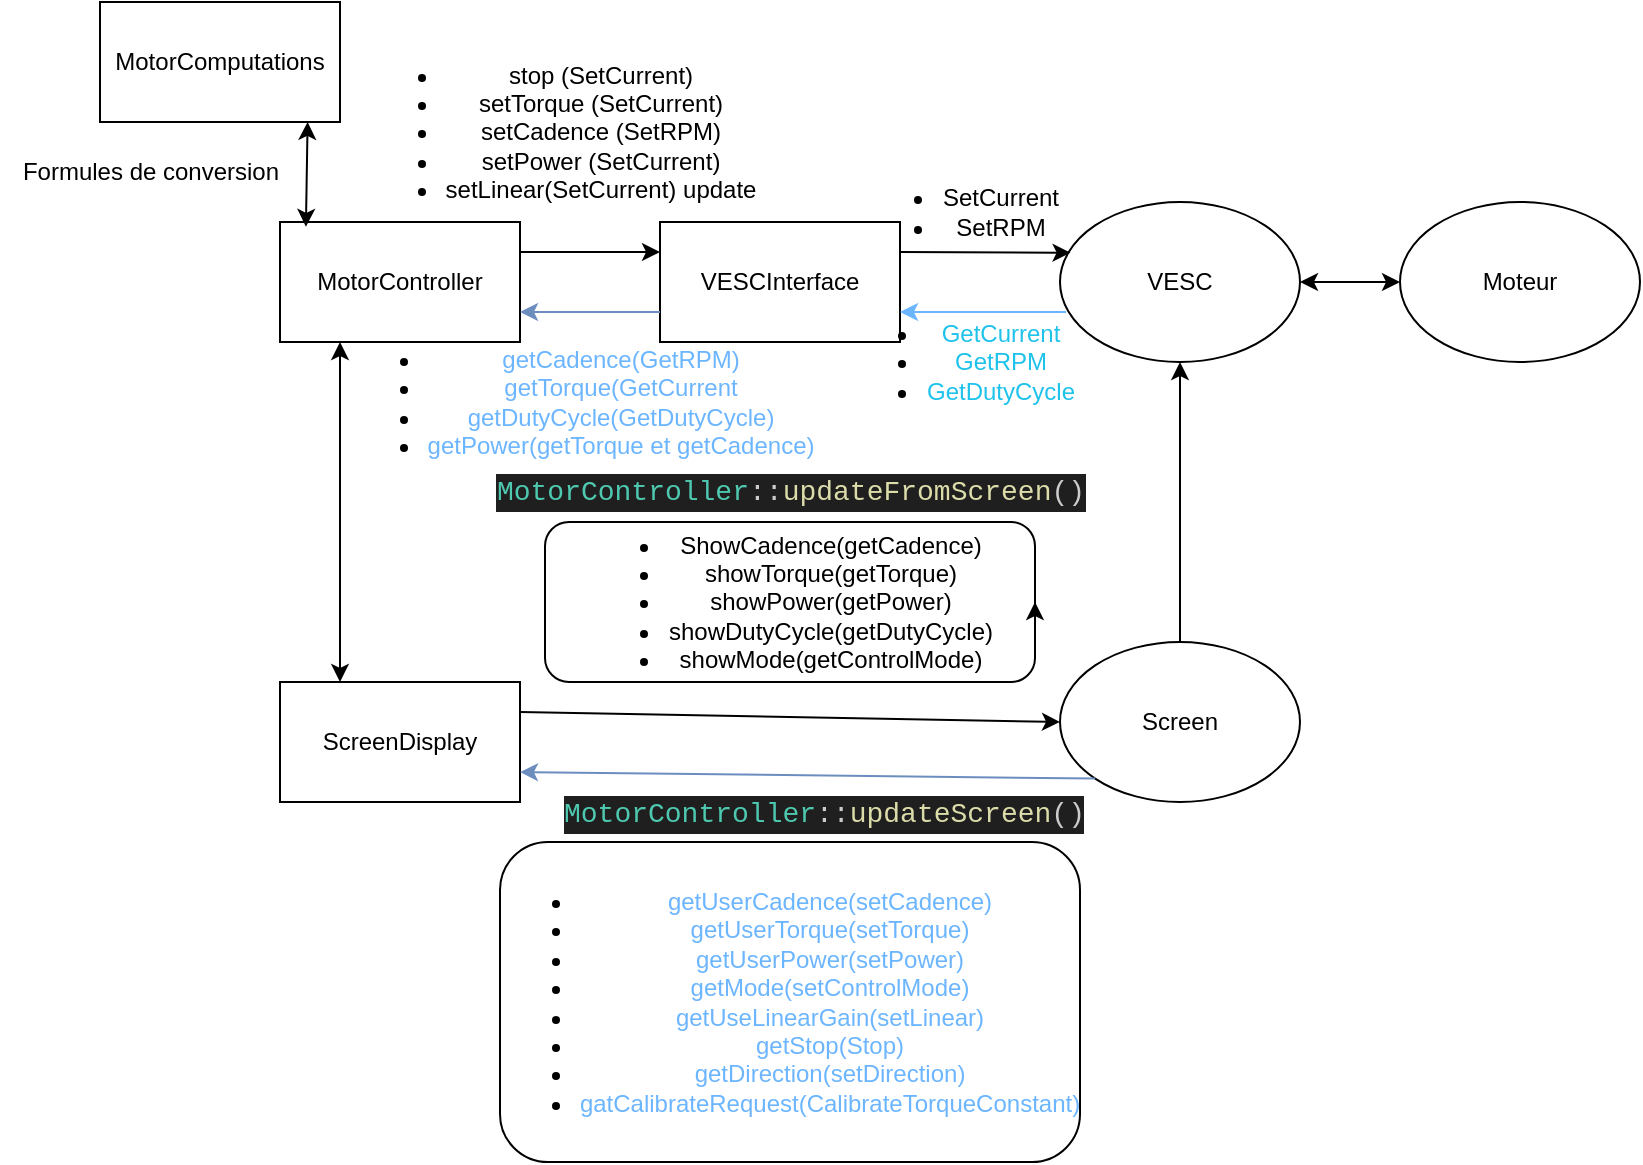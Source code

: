 <mxfile version="26.2.13">
  <diagram name="Page-1" id="bHuXXWiObIEjzxaT6tA9">
    <mxGraphModel dx="1832" dy="1733" grid="1" gridSize="10" guides="1" tooltips="1" connect="1" arrows="1" fold="1" page="1" pageScale="1" pageWidth="827" pageHeight="1169" math="0" shadow="0">
      <root>
        <mxCell id="0" />
        <mxCell id="1" parent="0" />
        <mxCell id="opVOt1zeVBerey2qtE9r-1" value="VESCInterface" style="rounded=0;whiteSpace=wrap;html=1;" vertex="1" parent="1">
          <mxGeometry x="290" y="50" width="120" height="60" as="geometry" />
        </mxCell>
        <mxCell id="opVOt1zeVBerey2qtE9r-2" value="MotorController" style="rounded=0;whiteSpace=wrap;html=1;" vertex="1" parent="1">
          <mxGeometry x="100" y="50" width="120" height="60" as="geometry" />
        </mxCell>
        <mxCell id="opVOt1zeVBerey2qtE9r-3" value="ScreenDisplay" style="rounded=0;whiteSpace=wrap;html=1;" vertex="1" parent="1">
          <mxGeometry x="100" y="280" width="120" height="60" as="geometry" />
        </mxCell>
        <mxCell id="opVOt1zeVBerey2qtE9r-4" value="VESC" style="ellipse;whiteSpace=wrap;html=1;" vertex="1" parent="1">
          <mxGeometry x="490" y="40" width="120" height="80" as="geometry" />
        </mxCell>
        <mxCell id="opVOt1zeVBerey2qtE9r-5" value="Moteur" style="ellipse;whiteSpace=wrap;html=1;" vertex="1" parent="1">
          <mxGeometry x="660" y="40" width="120" height="80" as="geometry" />
        </mxCell>
        <mxCell id="opVOt1zeVBerey2qtE9r-34" value="" style="edgeStyle=orthogonalEdgeStyle;rounded=0;orthogonalLoop=1;jettySize=auto;html=1;" edge="1" parent="1" source="opVOt1zeVBerey2qtE9r-6" target="opVOt1zeVBerey2qtE9r-4">
          <mxGeometry relative="1" as="geometry" />
        </mxCell>
        <mxCell id="opVOt1zeVBerey2qtE9r-6" value="Screen" style="ellipse;whiteSpace=wrap;html=1;" vertex="1" parent="1">
          <mxGeometry x="490" y="260" width="120" height="80" as="geometry" />
        </mxCell>
        <mxCell id="opVOt1zeVBerey2qtE9r-11" value="" style="endArrow=classic;html=1;rounded=0;entryX=1;entryY=0.75;entryDx=0;entryDy=0;fillColor=#dae8fc;strokeColor=#6CB5FF;" edge="1" parent="1" target="opVOt1zeVBerey2qtE9r-1">
          <mxGeometry width="50" height="50" relative="1" as="geometry">
            <mxPoint x="493" y="95" as="sourcePoint" />
            <mxPoint x="430" y="150" as="targetPoint" />
          </mxGeometry>
        </mxCell>
        <mxCell id="opVOt1zeVBerey2qtE9r-12" value="" style="endArrow=classic;html=1;rounded=0;exitX=1;exitY=0.25;exitDx=0;exitDy=0;entryX=0.044;entryY=0.317;entryDx=0;entryDy=0;entryPerimeter=0;" edge="1" parent="1" source="opVOt1zeVBerey2qtE9r-1" target="opVOt1zeVBerey2qtE9r-4">
          <mxGeometry width="50" height="50" relative="1" as="geometry">
            <mxPoint x="380" y="200" as="sourcePoint" />
            <mxPoint x="430" y="150" as="targetPoint" />
          </mxGeometry>
        </mxCell>
        <mxCell id="opVOt1zeVBerey2qtE9r-13" value="&lt;ul&gt;&lt;li&gt;SetCurrent&lt;/li&gt;&lt;li&gt;SetRPM&lt;/li&gt;&lt;/ul&gt;" style="text;html=1;align=center;verticalAlign=middle;resizable=0;points=[];autosize=1;strokeColor=none;fillColor=none;" vertex="1" parent="1">
          <mxGeometry x="380" y="10" width="120" height="70" as="geometry" />
        </mxCell>
        <mxCell id="opVOt1zeVBerey2qtE9r-14" value="&lt;ul&gt;&lt;li&gt;&lt;font style=&quot;color: light-dark(rgb(30, 194, 235), rgb(237, 237, 237));&quot;&gt;GetCurrent&lt;/font&gt;&lt;/li&gt;&lt;li&gt;&lt;font style=&quot;color: light-dark(rgb(30, 194, 235), rgb(237, 237, 237));&quot;&gt;GetRPM&lt;/font&gt;&lt;/li&gt;&lt;li&gt;&lt;font color=&quot;#1ec2eb&quot;&gt;GetDutyCycle&lt;/font&gt;&lt;/li&gt;&lt;/ul&gt;" style="text;html=1;align=center;verticalAlign=middle;resizable=0;points=[];autosize=1;strokeColor=none;fillColor=none;" vertex="1" parent="1">
          <mxGeometry x="370" y="80" width="140" height="80" as="geometry" />
        </mxCell>
        <mxCell id="opVOt1zeVBerey2qtE9r-15" value="" style="endArrow=classic;html=1;rounded=0;exitX=1;exitY=0.25;exitDx=0;exitDy=0;entryX=0;entryY=0.25;entryDx=0;entryDy=0;" edge="1" parent="1" source="opVOt1zeVBerey2qtE9r-2" target="opVOt1zeVBerey2qtE9r-1">
          <mxGeometry width="50" height="50" relative="1" as="geometry">
            <mxPoint x="380" y="200" as="sourcePoint" />
            <mxPoint x="430" y="150" as="targetPoint" />
          </mxGeometry>
        </mxCell>
        <mxCell id="opVOt1zeVBerey2qtE9r-16" value="" style="endArrow=classic;html=1;rounded=0;fillColor=#dae8fc;strokeColor=#6c8ebf;entryX=1;entryY=0.75;entryDx=0;entryDy=0;exitX=0;exitY=0.75;exitDx=0;exitDy=0;" edge="1" parent="1" source="opVOt1zeVBerey2qtE9r-1" target="opVOt1zeVBerey2qtE9r-2">
          <mxGeometry width="50" height="50" relative="1" as="geometry">
            <mxPoint x="380" y="200" as="sourcePoint" />
            <mxPoint x="430" y="150" as="targetPoint" />
          </mxGeometry>
        </mxCell>
        <mxCell id="opVOt1zeVBerey2qtE9r-18" value="&lt;ul&gt;&lt;li&gt;stop (SetCurrent)&lt;/li&gt;&lt;li&gt;setTorque (SetCurrent)&lt;/li&gt;&lt;li&gt;setCadence (SetRPM)&lt;/li&gt;&lt;li&gt;setPower (SetCurrent)&lt;/li&gt;&lt;li&gt;setLinear(SetCurrent) update&lt;/li&gt;&lt;/ul&gt;" style="text;html=1;align=center;verticalAlign=middle;resizable=0;points=[];autosize=1;strokeColor=none;fillColor=none;" vertex="1" parent="1">
          <mxGeometry x="130" y="-50" width="220" height="110" as="geometry" />
        </mxCell>
        <mxCell id="opVOt1zeVBerey2qtE9r-22" value="&lt;ul&gt;&lt;li&gt;&lt;font color=&quot;#6cb5ff&quot;&gt;getCadence(GetRPM)&lt;/font&gt;&lt;/li&gt;&lt;li&gt;&lt;font color=&quot;#6cb5ff&quot;&gt;getTorque(GetCurrent&lt;/font&gt;&lt;/li&gt;&lt;li&gt;&lt;font color=&quot;#6cb5ff&quot;&gt;getDutyCycle(GetDutyCycle)&lt;/font&gt;&lt;/li&gt;&lt;li&gt;&lt;font color=&quot;#6cb5ff&quot;&gt;getPower(getTorque et getCadence)&lt;/font&gt;&lt;/li&gt;&lt;/ul&gt;" style="text;html=1;align=center;verticalAlign=middle;resizable=0;points=[];autosize=1;strokeColor=none;fillColor=none;" vertex="1" parent="1">
          <mxGeometry x="120" y="90" width="260" height="100" as="geometry" />
        </mxCell>
        <mxCell id="opVOt1zeVBerey2qtE9r-23" value="" style="endArrow=classic;startArrow=classic;html=1;rounded=0;exitX=1;exitY=0.5;exitDx=0;exitDy=0;entryX=0;entryY=0.5;entryDx=0;entryDy=0;" edge="1" parent="1" source="opVOt1zeVBerey2qtE9r-4" target="opVOt1zeVBerey2qtE9r-5">
          <mxGeometry width="50" height="50" relative="1" as="geometry">
            <mxPoint x="400" y="110" as="sourcePoint" />
            <mxPoint x="450" y="60" as="targetPoint" />
          </mxGeometry>
        </mxCell>
        <mxCell id="opVOt1zeVBerey2qtE9r-24" value="" style="endArrow=classic;html=1;rounded=0;exitX=1;exitY=0.25;exitDx=0;exitDy=0;entryX=0;entryY=0.5;entryDx=0;entryDy=0;" edge="1" parent="1" source="opVOt1zeVBerey2qtE9r-3" target="opVOt1zeVBerey2qtE9r-6">
          <mxGeometry width="50" height="50" relative="1" as="geometry">
            <mxPoint x="220" y="270" as="sourcePoint" />
            <mxPoint x="500.0" y="275" as="targetPoint" />
          </mxGeometry>
        </mxCell>
        <mxCell id="opVOt1zeVBerey2qtE9r-25" value="" style="endArrow=classic;startArrow=classic;html=1;rounded=0;exitX=0.25;exitY=0;exitDx=0;exitDy=0;entryX=0.25;entryY=1;entryDx=0;entryDy=0;" edge="1" parent="1" source="opVOt1zeVBerey2qtE9r-3" target="opVOt1zeVBerey2qtE9r-2">
          <mxGeometry width="50" height="50" relative="1" as="geometry">
            <mxPoint x="400" y="110" as="sourcePoint" />
            <mxPoint x="450" y="60" as="targetPoint" />
          </mxGeometry>
        </mxCell>
        <mxCell id="opVOt1zeVBerey2qtE9r-30" value="&lt;ul style=&quot;text-wrap-mode: nowrap;&quot;&gt;&lt;li&gt;ShowCadence(getCadence)&lt;/li&gt;&lt;li&gt;showTorque(getTorque)&lt;/li&gt;&lt;li&gt;showPower(getPower)&lt;/li&gt;&lt;li&gt;showDutyCycle(getDutyCycle)&lt;/li&gt;&lt;li&gt;showMode(getControlMode)&lt;/li&gt;&lt;/ul&gt;" style="rounded=1;whiteSpace=wrap;html=1;" vertex="1" parent="1">
          <mxGeometry x="232.5" y="200" width="245" height="80" as="geometry" />
        </mxCell>
        <mxCell id="opVOt1zeVBerey2qtE9r-31" value="&lt;ul style=&quot;text-wrap-mode: nowrap;&quot;&gt;&lt;li&gt;&lt;font style=&quot;color: rgb(108, 181, 255);&quot;&gt;getUserCadence(setCadence)&lt;/font&gt;&lt;/li&gt;&lt;li&gt;&lt;font style=&quot;color: light-dark(rgb(108, 181, 255), rgb(237, 237, 237));&quot;&gt;getUserTorque(setTorque)&lt;/font&gt;&lt;/li&gt;&lt;li&gt;&lt;font style=&quot;color: light-dark(rgb(108, 181, 255), rgb(237, 237, 237));&quot;&gt;getUserPower(setPower)&lt;/font&gt;&lt;/li&gt;&lt;li&gt;&lt;font style=&quot;color: light-dark(rgb(108, 181, 255), rgb(237, 237, 237));&quot;&gt;getMode(setControlMode)&lt;/font&gt;&lt;/li&gt;&lt;li&gt;&lt;font style=&quot;color: light-dark(rgb(108, 181, 255), rgb(237, 237, 237));&quot;&gt;getUseLinearGain(setLinear)&lt;/font&gt;&lt;/li&gt;&lt;li&gt;&lt;font style=&quot;color: light-dark(rgb(108, 181, 255), rgb(237, 237, 237));&quot;&gt;getStop(Stop)&lt;/font&gt;&lt;/li&gt;&lt;li&gt;&lt;font style=&quot;color: light-dark(rgb(108, 181, 255), rgb(237, 237, 237));&quot;&gt;getDirection(setDirection)&lt;/font&gt;&lt;/li&gt;&lt;li&gt;&lt;font style=&quot;color: light-dark(rgb(108, 181, 255), rgb(237, 237, 237));&quot;&gt;gatCalibrateRequest(CalibrateTorqueConstant)&lt;/font&gt;&lt;/li&gt;&lt;/ul&gt;" style="rounded=1;whiteSpace=wrap;html=1;" vertex="1" parent="1">
          <mxGeometry x="210" y="360" width="290" height="160" as="geometry" />
        </mxCell>
        <mxCell id="opVOt1zeVBerey2qtE9r-32" value="" style="endArrow=classic;html=1;rounded=0;fillColor=#dae8fc;strokeColor=#6c8ebf;exitX=0;exitY=1;exitDx=0;exitDy=0;entryX=1;entryY=0.75;entryDx=0;entryDy=0;" edge="1" parent="1" source="opVOt1zeVBerey2qtE9r-6" target="opVOt1zeVBerey2qtE9r-3">
          <mxGeometry width="50" height="50" relative="1" as="geometry">
            <mxPoint x="400" y="280" as="sourcePoint" />
            <mxPoint x="450" y="230" as="targetPoint" />
          </mxGeometry>
        </mxCell>
        <mxCell id="opVOt1zeVBerey2qtE9r-33" value="&lt;div style=&quot;color: rgb(204, 204, 204); background-color: rgb(31, 31, 31); font-family: Consolas, &amp;quot;Courier New&amp;quot;, monospace; font-size: 14px; line-height: 19px; white-space-collapse: preserve;&quot;&gt;&lt;span style=&quot;color: #4ec9b0;&quot;&gt;MotorController&lt;/span&gt;::&lt;span style=&quot;color: #dcdcaa;&quot;&gt;updateFromScreen&lt;/span&gt;()&lt;/div&gt;" style="text;html=1;align=center;verticalAlign=middle;resizable=0;points=[];autosize=1;strokeColor=none;fillColor=none;" vertex="1" parent="1">
          <mxGeometry x="210" y="170" width="290" height="30" as="geometry" />
        </mxCell>
        <mxCell id="opVOt1zeVBerey2qtE9r-35" value="&lt;div style=&quot;color: #cccccc;background-color: #1f1f1f;font-family: Consolas, &#39;Courier New&#39;, monospace;font-weight: normal;font-size: 14px;line-height: 19px;white-space: pre;&quot;&gt;&lt;div&gt;&lt;span style=&quot;color: #4ec9b0;&quot;&gt;MotorController&lt;/span&gt;&lt;span style=&quot;color: #cccccc;&quot;&gt;::&lt;/span&gt;&lt;span style=&quot;color: #dcdcaa;&quot;&gt;updateScreen&lt;/span&gt;&lt;span style=&quot;color: #cccccc;&quot;&gt;()&lt;/span&gt;&lt;/div&gt;&lt;/div&gt;" style="text;whiteSpace=wrap;html=1;" vertex="1" parent="1">
          <mxGeometry x="240" y="330" width="270" height="40" as="geometry" />
        </mxCell>
        <mxCell id="opVOt1zeVBerey2qtE9r-37" style="edgeStyle=orthogonalEdgeStyle;rounded=0;orthogonalLoop=1;jettySize=auto;html=1;exitX=1;exitY=0.75;exitDx=0;exitDy=0;entryX=1;entryY=0.5;entryDx=0;entryDy=0;" edge="1" parent="1" source="opVOt1zeVBerey2qtE9r-30" target="opVOt1zeVBerey2qtE9r-30">
          <mxGeometry relative="1" as="geometry" />
        </mxCell>
        <mxCell id="opVOt1zeVBerey2qtE9r-38" value="MotorComputations" style="rounded=0;whiteSpace=wrap;html=1;" vertex="1" parent="1">
          <mxGeometry x="10" y="-60" width="120" height="60" as="geometry" />
        </mxCell>
        <mxCell id="opVOt1zeVBerey2qtE9r-39" value="" style="endArrow=classic;startArrow=classic;html=1;rounded=0;entryX=0.865;entryY=0.999;entryDx=0;entryDy=0;exitX=0.108;exitY=0.04;exitDx=0;exitDy=0;exitPerimeter=0;entryPerimeter=0;" edge="1" parent="1" source="opVOt1zeVBerey2qtE9r-2" target="opVOt1zeVBerey2qtE9r-38">
          <mxGeometry width="50" height="50" relative="1" as="geometry">
            <mxPoint x="45" y="90" as="sourcePoint" />
            <mxPoint x="95" y="40" as="targetPoint" />
          </mxGeometry>
        </mxCell>
        <mxCell id="opVOt1zeVBerey2qtE9r-40" value="Formules de conversion" style="text;html=1;align=center;verticalAlign=middle;resizable=0;points=[];autosize=1;strokeColor=none;fillColor=none;" vertex="1" parent="1">
          <mxGeometry x="-40" y="10" width="150" height="30" as="geometry" />
        </mxCell>
      </root>
    </mxGraphModel>
  </diagram>
</mxfile>
